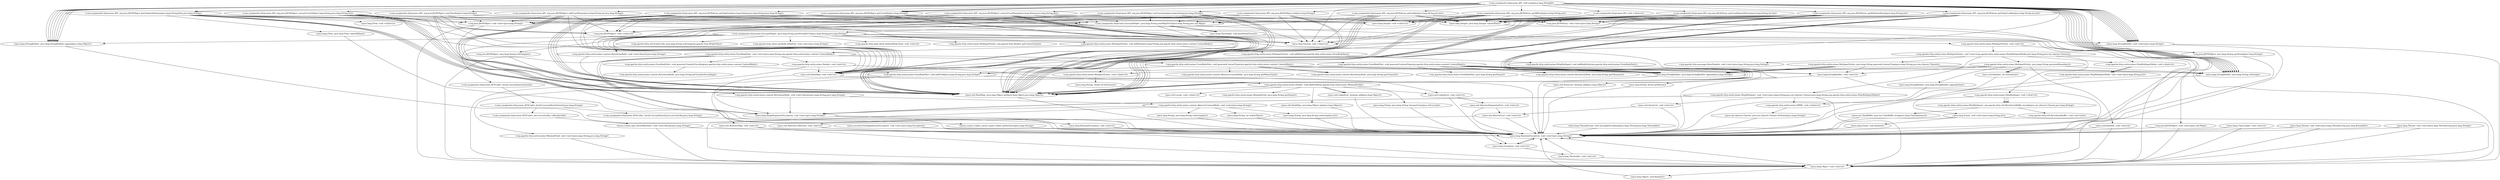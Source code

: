 digraph CallGraph {
"<com.yaoqianshu.httpcomm.API: void main(java.lang.String[])>" -> "<com.yaoqianshu.httpcomm.API: void <clinit>()>";
"<com.yaoqianshu.httpcomm.API: void main(java.lang.String[])>" -> "<com.yaoqianshu.httpcomm.API: org.json.JSONObject getUpdateSoftware(java.lang.String,float,java.lang.String)>";
"<com.yaoqianshu.httpcomm.API: void main(java.lang.String[])>" -> "<com.yaoqianshu.httpcomm.API: org.json.JSONObject getUpdateSoftware(java.lang.String,float,java.lang.String)>";
"<com.yaoqianshu.httpcomm.API: void main(java.lang.String[])>" -> "<com.yaoqianshu.httpcomm.API: org.json.JSONArray getPlatformNews(java.lang.String,int)>";
"<com.yaoqianshu.httpcomm.API: void main(java.lang.String[])>" -> "<com.yaoqianshu.httpcomm.API: org.json.JSONArray getTaskList(java.lang.String,java.lang.String,java.lang.String)>";
"<com.yaoqianshu.httpcomm.API: void main(java.lang.String[])>" -> "<com.yaoqianshu.httpcomm.API: org.json.JSONObject userCheckin(java.lang.String)>";
"<com.yaoqianshu.httpcomm.API: void main(java.lang.String[])>" -> "<java.lang.StringBuilder: void <init>(java.lang.String)>";
"<com.yaoqianshu.httpcomm.API: void main(java.lang.String[])>" -> "<com.yaoqianshu.httpcomm.API: org.json.JSONObject getUserInfo(java.lang.String)>";
"<com.yaoqianshu.httpcomm.API: void main(java.lang.String[])>" -> "<com.yaoqianshu.httpcomm.API: org.json.JSONObject setUsername(java.lang.String,java.lang.String)>";
"<com.yaoqianshu.httpcomm.API: void main(java.lang.String[])>" -> "<com.yaoqianshu.httpcomm.API: org.json.JSONArray getAllFeeds(java.lang.String,int)>";
"<com.yaoqianshu.httpcomm.API: void main(java.lang.String[])>" -> "<com.yaoqianshu.httpcomm.API: org.json.JSONArray getUserMoneyHistory(java.lang.String,int,int)>";
"<com.yaoqianshu.httpcomm.API: void main(java.lang.String[])>" -> "<com.yaoqianshu.httpcomm.API: org.json.JSONArray getTodayLadder(java.lang.String,int,int)>";
"<com.yaoqianshu.httpcomm.API: void main(java.lang.String[])>" -> "<com.yaoqianshu.httpcomm.API: org.json.JSONArray getLadder(java.lang.String,int,int)>";
"<com.yaoqianshu.httpcomm.API: void main(java.lang.String[])>" -> "<java.lang.StringBuilder: void <init>(java.lang.String)>";
"<com.yaoqianshu.httpcomm.API: void main(java.lang.String[])>" -> "<com.yaoqianshu.httpcomm.API: org.json.JSONObject getUserInfo(java.lang.String)>";
"<com.yaoqianshu.httpcomm.API: void main(java.lang.String[])>" -> "<java.lang.StringBuilder: void <init>(java.lang.String)>";
"<com.yaoqianshu.httpcomm.API: void main(java.lang.String[])>" -> "<com.yaoqianshu.httpcomm.API: org.json.JSONObject convertUserQQ(java.lang.String,java.lang.String,int)>";
"<com.yaoqianshu.httpcomm.API: void main(java.lang.String[])>" -> "<java.lang.StringBuilder: void <init>(java.lang.String)>";
"<com.yaoqianshu.httpcomm.API: void main(java.lang.String[])>" -> "<com.yaoqianshu.httpcomm.API: org.json.JSONObject getUserInfo(java.lang.String)>";
"<com.yaoqianshu.httpcomm.API: void main(java.lang.String[])>" -> "<java.lang.StringBuilder: void <init>(java.lang.String)>";
"<com.yaoqianshu.httpcomm.API: void main(java.lang.String[])>" -> "<com.yaoqianshu.httpcomm.API: org.json.JSONObject convertUserPhone(java.lang.String,java.lang.String,int)>";
"<com.yaoqianshu.httpcomm.API: void main(java.lang.String[])>" -> "<java.lang.StringBuilder: void <init>(java.lang.String)>";
"<com.yaoqianshu.httpcomm.API: void main(java.lang.String[])>" -> "<com.yaoqianshu.httpcomm.API: org.json.JSONObject getUserInfo(java.lang.String)>";
"<com.yaoqianshu.httpcomm.API: void main(java.lang.String[])>" -> "<java.lang.StringBuilder: void <init>(java.lang.String)>";
"<com.yaoqianshu.httpcomm.API: void main(java.lang.String[])>" -> "<com.yaoqianshu.httpcomm.API: org.json.JSONObject addUserMoney(java.lang.String,int,java.lang.String)>";
"<com.yaoqianshu.httpcomm.API: void main(java.lang.String[])>" -> "<java.lang.StringBuilder: void <init>(java.lang.String)>";
"<com.yaoqianshu.httpcomm.API: void main(java.lang.String[])>" -> "<com.yaoqianshu.httpcomm.API: org.json.JSONObject getUserInfo(java.lang.String)>";
"<com.yaoqianshu.httpcomm.API: void main(java.lang.String[])>" -> "<java.lang.StringBuilder: void <init>(java.lang.String)>";
"<com.yaoqianshu.httpcomm.API: void main(java.lang.String[])>" -> "<com.yaoqianshu.httpcomm.API: org.json.JSONObject init(java.lang.String)>";
"<com.yaoqianshu.httpcomm.API: void main(java.lang.String[])>" -> "<java.lang.System: void <clinit>()>";
"<com.yaoqianshu.httpcomm.API: void <clinit>()>" -> "<java.lang.Integer: void <clinit>()>";
"<com.yaoqianshu.httpcomm.API: void <clinit>()>" -> "<java.lang.Integer: java.lang.Integer valueOf(int)>";
"<java.lang.ThreadGroup: void uncaughtException(java.lang.Thread,java.lang.Throwable)>" -> "<java.lang.RuntimeException: void <init>(java.lang.String)>";
"<java.lang.ClassLoader: void <init>()>" -> "<java.lang.Object: void <init>()>";
"<java.lang.ClassLoader: void <init>()>" -> "<java.lang.RuntimeException: void <init>(java.lang.String)>";
"<java.security.PrivilegedActionException: void <init>(java.lang.Exception)>" -> "<java.lang.Exception: void <init>()>";
"<java.security.PrivilegedActionException: void <init>(java.lang.Exception)>" -> "<java.lang.RuntimeException: void <init>(java.lang.String)>";
"<java.lang.Thread: void <init>(java.lang.ThreadGroup,java.lang.Runnable)>" -> "<java.lang.Object: void <init>()>";
"<java.lang.Thread: void <init>(java.lang.ThreadGroup,java.lang.Runnable)>" -> "<java.lang.RuntimeException: void <init>(java.lang.String)>";
"<java.lang.Thread: void <init>(java.lang.ThreadGroup,java.lang.String)>" -> "<java.lang.Object: void <init>()>";
"<java.lang.Thread: void <init>(java.lang.ThreadGroup,java.lang.String)>" -> "<java.lang.RuntimeException: void <init>(java.lang.String)>";
"<com.yaoqianshu.httpcomm.API: org.json.JSONObject getUpdateSoftware(java.lang.String,float,java.lang.String)>" -> "<java.lang.Float: void <clinit>()>";
"<com.yaoqianshu.httpcomm.API: org.json.JSONObject getUpdateSoftware(java.lang.String,float,java.lang.String)>" -> "<org.json.JSONObject: void <init>(java.lang.String)>";
"<com.yaoqianshu.httpcomm.API: org.json.JSONObject getUpdateSoftware(java.lang.String,float,java.lang.String)>" -> "<com.yaoqianshu.httpcomm.EncryptHelper: java.lang.String postMapToUrl(java.lang.String,java.util.Map)>";
"<com.yaoqianshu.httpcomm.API: org.json.JSONObject getUpdateSoftware(java.lang.String,float,java.lang.String)>" -> "<java.lang.Float: java.lang.Float valueOf(float)>";
"<com.yaoqianshu.httpcomm.API: org.json.JSONObject getUpdateSoftware(java.lang.String,float,java.lang.String)>" -> "<java.util.HashMap: void <init>()>";
"<com.yaoqianshu.httpcomm.API: org.json.JSONObject getUpdateSoftware(java.lang.String,float,java.lang.String)>" -> "<org.json.JSONObject: void <clinit>()>";
"<com.yaoqianshu.httpcomm.API: org.json.JSONObject getUpdateSoftware(java.lang.String,float,java.lang.String)>" -> "<java.lang.System: void <clinit>()>";
"<com.yaoqianshu.httpcomm.API: org.json.JSONArray getPlatformNews(java.lang.String,int)>" -> "<java.lang.Integer: void <clinit>()>";
"<com.yaoqianshu.httpcomm.API: org.json.JSONArray getPlatformNews(java.lang.String,int)>" -> "<org.json.JSONArray: void <init>(java.lang.String)>";
"<com.yaoqianshu.httpcomm.API: org.json.JSONArray getPlatformNews(java.lang.String,int)>" -> "<com.yaoqianshu.httpcomm.EncryptHelper: java.lang.String postMapToUrl(java.lang.String,java.util.Map)>";
"<com.yaoqianshu.httpcomm.API: org.json.JSONArray getPlatformNews(java.lang.String,int)>" -> "<java.lang.Integer: java.lang.Integer valueOf(int)>";
"<com.yaoqianshu.httpcomm.API: org.json.JSONArray getPlatformNews(java.lang.String,int)>" -> "<java.util.HashMap: void <init>()>";
"<com.yaoqianshu.httpcomm.API: org.json.JSONArray getTaskList(java.lang.String,java.lang.String,java.lang.String)>" -> "<java.lang.System: void <clinit>()>";
"<com.yaoqianshu.httpcomm.API: org.json.JSONArray getTaskList(java.lang.String,java.lang.String,java.lang.String)>" -> "<org.json.JSONArray: void <init>(java.lang.String)>";
"<com.yaoqianshu.httpcomm.API: org.json.JSONArray getTaskList(java.lang.String,java.lang.String,java.lang.String)>" -> "<com.yaoqianshu.httpcomm.EncryptHelper: java.lang.String postMapToUrl(java.lang.String,java.util.Map)>";
"<com.yaoqianshu.httpcomm.API: org.json.JSONArray getTaskList(java.lang.String,java.lang.String,java.lang.String)>" -> "<java.util.HashMap: void <init>()>";
"<com.yaoqianshu.httpcomm.API: org.json.JSONObject userCheckin(java.lang.String)>" -> "<java.lang.System: void <clinit>()>";
"<com.yaoqianshu.httpcomm.API: org.json.JSONObject userCheckin(java.lang.String)>" -> "<org.json.JSONObject: void <init>(java.lang.String)>";
"<com.yaoqianshu.httpcomm.API: org.json.JSONObject userCheckin(java.lang.String)>" -> "<com.yaoqianshu.httpcomm.EncryptHelper: java.lang.String postMapToUrl(java.lang.String,java.util.Map)>";
"<com.yaoqianshu.httpcomm.API: org.json.JSONObject userCheckin(java.lang.String)>" -> "<java.util.HashMap: void <init>()>";
"<com.yaoqianshu.httpcomm.API: org.json.JSONObject userCheckin(java.lang.String)>" -> "<org.json.JSONObject: void <clinit>()>";
"<java.lang.StringBuilder: void <init>(java.lang.String)>" -> "<java.lang.Object: void <init>()>";
"<java.lang.StringBuilder: void <init>(java.lang.String)>" -> "<java.lang.RuntimeException: void <init>(java.lang.String)>";
"<com.yaoqianshu.httpcomm.API: org.json.JSONObject getUserInfo(java.lang.String)>" -> "<java.lang.System: void <clinit>()>";
"<com.yaoqianshu.httpcomm.API: org.json.JSONObject getUserInfo(java.lang.String)>" -> "<org.json.JSONObject: void <init>(java.lang.String)>";
"<com.yaoqianshu.httpcomm.API: org.json.JSONObject getUserInfo(java.lang.String)>" -> "<com.yaoqianshu.httpcomm.EncryptHelper: java.lang.String postMapToUrl(java.lang.String,java.util.Map)>";
"<com.yaoqianshu.httpcomm.API: org.json.JSONObject getUserInfo(java.lang.String)>" -> "<java.util.HashMap: void <init>()>";
"<com.yaoqianshu.httpcomm.API: org.json.JSONObject getUserInfo(java.lang.String)>" -> "<org.json.JSONObject: void <clinit>()>";
"<com.yaoqianshu.httpcomm.API: org.json.JSONObject setUsername(java.lang.String,java.lang.String)>" -> "<java.lang.System: void <clinit>()>";
"<com.yaoqianshu.httpcomm.API: org.json.JSONObject setUsername(java.lang.String,java.lang.String)>" -> "<org.json.JSONObject: void <init>(java.lang.String)>";
"<com.yaoqianshu.httpcomm.API: org.json.JSONObject setUsername(java.lang.String,java.lang.String)>" -> "<com.yaoqianshu.httpcomm.EncryptHelper: java.lang.String postMapToUrl(java.lang.String,java.util.Map)>";
"<com.yaoqianshu.httpcomm.API: org.json.JSONObject setUsername(java.lang.String,java.lang.String)>" -> "<java.util.HashMap: void <init>()>";
"<com.yaoqianshu.httpcomm.API: org.json.JSONObject setUsername(java.lang.String,java.lang.String)>" -> "<org.json.JSONObject: void <clinit>()>";
"<com.yaoqianshu.httpcomm.API: org.json.JSONArray getAllFeeds(java.lang.String,int)>" -> "<java.lang.Integer: void <clinit>()>";
"<com.yaoqianshu.httpcomm.API: org.json.JSONArray getAllFeeds(java.lang.String,int)>" -> "<org.json.JSONArray: void <init>(java.lang.String)>";
"<com.yaoqianshu.httpcomm.API: org.json.JSONArray getAllFeeds(java.lang.String,int)>" -> "<com.yaoqianshu.httpcomm.EncryptHelper: java.lang.String postMapToUrl(java.lang.String,java.util.Map)>";
"<com.yaoqianshu.httpcomm.API: org.json.JSONArray getAllFeeds(java.lang.String,int)>" -> "<java.lang.Integer: java.lang.Integer valueOf(int)>";
"<com.yaoqianshu.httpcomm.API: org.json.JSONArray getAllFeeds(java.lang.String,int)>" -> "<java.util.HashMap: void <init>()>";
"<com.yaoqianshu.httpcomm.API: org.json.JSONArray getAllFeeds(java.lang.String,int)>" -> "<java.lang.System: void <clinit>()>";
"<com.yaoqianshu.httpcomm.API: org.json.JSONArray getUserMoneyHistory(java.lang.String,int,int)>" -> "<java.lang.Integer: void <clinit>()>";
"<com.yaoqianshu.httpcomm.API: org.json.JSONArray getUserMoneyHistory(java.lang.String,int,int)>" -> "<org.json.JSONArray: void <init>(java.lang.String)>";
"<com.yaoqianshu.httpcomm.API: org.json.JSONArray getUserMoneyHistory(java.lang.String,int,int)>" -> "<com.yaoqianshu.httpcomm.EncryptHelper: java.lang.String postMapToUrl(java.lang.String,java.util.Map)>";
"<com.yaoqianshu.httpcomm.API: org.json.JSONArray getUserMoneyHistory(java.lang.String,int,int)>" -> "<java.lang.Integer: java.lang.Integer valueOf(int)>";
"<com.yaoqianshu.httpcomm.API: org.json.JSONArray getUserMoneyHistory(java.lang.String,int,int)>" -> "<java.lang.Integer: java.lang.Integer valueOf(int)>";
"<com.yaoqianshu.httpcomm.API: org.json.JSONArray getUserMoneyHistory(java.lang.String,int,int)>" -> "<java.util.HashMap: void <init>()>";
"<com.yaoqianshu.httpcomm.API: org.json.JSONArray getUserMoneyHistory(java.lang.String,int,int)>" -> "<java.lang.System: void <clinit>()>";
"<com.yaoqianshu.httpcomm.API: org.json.JSONArray getTodayLadder(java.lang.String,int,int)>" -> "<java.lang.Integer: void <clinit>()>";
"<com.yaoqianshu.httpcomm.API: org.json.JSONArray getTodayLadder(java.lang.String,int,int)>" -> "<org.json.JSONArray: void <init>(java.lang.String)>";
"<com.yaoqianshu.httpcomm.API: org.json.JSONArray getTodayLadder(java.lang.String,int,int)>" -> "<com.yaoqianshu.httpcomm.EncryptHelper: java.lang.String postMapToUrl(java.lang.String,java.util.Map)>";
"<com.yaoqianshu.httpcomm.API: org.json.JSONArray getTodayLadder(java.lang.String,int,int)>" -> "<java.lang.Integer: java.lang.Integer valueOf(int)>";
"<com.yaoqianshu.httpcomm.API: org.json.JSONArray getTodayLadder(java.lang.String,int,int)>" -> "<java.lang.Integer: java.lang.Integer valueOf(int)>";
"<com.yaoqianshu.httpcomm.API: org.json.JSONArray getTodayLadder(java.lang.String,int,int)>" -> "<java.util.HashMap: void <init>()>";
"<com.yaoqianshu.httpcomm.API: org.json.JSONArray getTodayLadder(java.lang.String,int,int)>" -> "<java.lang.System: void <clinit>()>";
"<com.yaoqianshu.httpcomm.API: org.json.JSONArray getLadder(java.lang.String,int,int)>" -> "<java.lang.Integer: void <clinit>()>";
"<com.yaoqianshu.httpcomm.API: org.json.JSONArray getLadder(java.lang.String,int,int)>" -> "<org.json.JSONArray: void <init>(java.lang.String)>";
"<com.yaoqianshu.httpcomm.API: org.json.JSONArray getLadder(java.lang.String,int,int)>" -> "<com.yaoqianshu.httpcomm.EncryptHelper: java.lang.String postMapToUrl(java.lang.String,java.util.Map)>";
"<com.yaoqianshu.httpcomm.API: org.json.JSONArray getLadder(java.lang.String,int,int)>" -> "<java.lang.Integer: java.lang.Integer valueOf(int)>";
"<com.yaoqianshu.httpcomm.API: org.json.JSONArray getLadder(java.lang.String,int,int)>" -> "<java.lang.Integer: java.lang.Integer valueOf(int)>";
"<com.yaoqianshu.httpcomm.API: org.json.JSONArray getLadder(java.lang.String,int,int)>" -> "<java.util.HashMap: void <init>()>";
"<com.yaoqianshu.httpcomm.API: org.json.JSONArray getLadder(java.lang.String,int,int)>" -> "<java.lang.System: void <clinit>()>";
"<com.yaoqianshu.httpcomm.API: org.json.JSONObject convertUserQQ(java.lang.String,java.lang.String,int)>" -> "<java.lang.Integer: void <clinit>()>";
"<com.yaoqianshu.httpcomm.API: org.json.JSONObject convertUserQQ(java.lang.String,java.lang.String,int)>" -> "<org.json.JSONObject: void <init>(java.lang.String)>";
"<com.yaoqianshu.httpcomm.API: org.json.JSONObject convertUserQQ(java.lang.String,java.lang.String,int)>" -> "<com.yaoqianshu.httpcomm.EncryptHelper: java.lang.String postMapToUrl(java.lang.String,java.util.Map)>";
"<com.yaoqianshu.httpcomm.API: org.json.JSONObject convertUserQQ(java.lang.String,java.lang.String,int)>" -> "<java.lang.Integer: java.lang.Integer valueOf(int)>";
"<com.yaoqianshu.httpcomm.API: org.json.JSONObject convertUserQQ(java.lang.String,java.lang.String,int)>" -> "<java.util.HashMap: void <init>()>";
"<com.yaoqianshu.httpcomm.API: org.json.JSONObject convertUserQQ(java.lang.String,java.lang.String,int)>" -> "<org.json.JSONObject: void <clinit>()>";
"<com.yaoqianshu.httpcomm.API: org.json.JSONObject convertUserPhone(java.lang.String,java.lang.String,int)>" -> "<java.lang.Integer: void <clinit>()>";
"<com.yaoqianshu.httpcomm.API: org.json.JSONObject convertUserPhone(java.lang.String,java.lang.String,int)>" -> "<org.json.JSONObject: void <init>(java.lang.String)>";
"<com.yaoqianshu.httpcomm.API: org.json.JSONObject convertUserPhone(java.lang.String,java.lang.String,int)>" -> "<com.yaoqianshu.httpcomm.EncryptHelper: java.lang.String postMapToUrl(java.lang.String,java.util.Map)>";
"<com.yaoqianshu.httpcomm.API: org.json.JSONObject convertUserPhone(java.lang.String,java.lang.String,int)>" -> "<java.lang.Integer: java.lang.Integer valueOf(int)>";
"<com.yaoqianshu.httpcomm.API: org.json.JSONObject convertUserPhone(java.lang.String,java.lang.String,int)>" -> "<java.util.HashMap: void <init>()>";
"<com.yaoqianshu.httpcomm.API: org.json.JSONObject convertUserPhone(java.lang.String,java.lang.String,int)>" -> "<org.json.JSONObject: void <clinit>()>";
"<com.yaoqianshu.httpcomm.API: org.json.JSONObject addUserMoney(java.lang.String,int,java.lang.String)>" -> "<java.lang.Integer: void <clinit>()>";
"<com.yaoqianshu.httpcomm.API: org.json.JSONObject addUserMoney(java.lang.String,int,java.lang.String)>" -> "<org.json.JSONObject: void <init>(java.lang.String)>";
"<com.yaoqianshu.httpcomm.API: org.json.JSONObject addUserMoney(java.lang.String,int,java.lang.String)>" -> "<com.yaoqianshu.httpcomm.EncryptHelper: java.lang.String postMapToUrl(java.lang.String,java.util.Map)>";
"<com.yaoqianshu.httpcomm.API: org.json.JSONObject addUserMoney(java.lang.String,int,java.lang.String)>" -> "<java.lang.Integer: java.lang.Integer valueOf(int)>";
"<com.yaoqianshu.httpcomm.API: org.json.JSONObject addUserMoney(java.lang.String,int,java.lang.String)>" -> "<java.util.HashMap: void <init>()>";
"<com.yaoqianshu.httpcomm.API: org.json.JSONObject addUserMoney(java.lang.String,int,java.lang.String)>" -> "<org.json.JSONObject: void <clinit>()>";
"<com.yaoqianshu.httpcomm.API: org.json.JSONObject init(java.lang.String)>" -> "<java.lang.System: void <clinit>()>";
"<com.yaoqianshu.httpcomm.API: org.json.JSONObject init(java.lang.String)>" -> "<org.json.JSONObject: void <init>(java.lang.String)>";
"<com.yaoqianshu.httpcomm.API: org.json.JSONObject init(java.lang.String)>" -> "<com.yaoqianshu.httpcomm.EncryptHelper: java.lang.String postMapToUrl(java.lang.String,java.util.Map)>";
"<com.yaoqianshu.httpcomm.API: org.json.JSONObject init(java.lang.String)>" -> "<java.util.HashMap: void <init>()>";
"<com.yaoqianshu.httpcomm.API: org.json.JSONObject init(java.lang.String)>" -> "<org.json.JSONObject: void <clinit>()>";
"<java.lang.Integer: java.lang.Integer valueOf(int)>" -> "<java.lang.RuntimeException: void <init>(java.lang.String)>";
"<java.lang.RuntimeException: void <init>(java.lang.String)>" -> "<java.lang.Exception: void <init>()>";
"<java.lang.RuntimeException: void <init>(java.lang.String)>" -> "<java.lang.RuntimeException: void <init>(java.lang.String)>";
"<java.lang.Object: void <init>()>" -> "<java.lang.Object: void finalize()>";
"<java.lang.Object: void <init>()>" -> "<java.lang.RuntimeException: void <init>(java.lang.String)>";
"<java.lang.Exception: void <init>()>" -> "<java.lang.Throwable: void <init>()>";
"<java.lang.Exception: void <init>()>" -> "<java.lang.RuntimeException: void <init>(java.lang.String)>";
"<org.json.JSONObject: void <init>(java.lang.String)>" -> "<java.lang.Object: void <init>()>";
"<org.json.JSONObject: void <init>(java.lang.String)>" -> "<java.lang.RuntimeException: void <init>(java.lang.String)>";
"<com.yaoqianshu.httpcomm.EncryptHelper: java.lang.String postMapToUrl(java.lang.String,java.util.Map)>" -> "<org.json.JSONObject: void <clinit>()>";
"<com.yaoqianshu.httpcomm.EncryptHelper: java.lang.String postMapToUrl(java.lang.String,java.util.Map)>" -> "<com.yaoqianshu.httpcomm.EncryptHelper: java.lang.String postStringToUrl(java.lang.String,java.lang.String)>";
"<com.yaoqianshu.httpcomm.EncryptHelper: java.lang.String postMapToUrl(java.lang.String,java.util.Map)>" -> "<org.json.JSONObject: void <init>(java.util.Map)>";
"<java.lang.Float: java.lang.Float valueOf(float)>" -> "<java.lang.RuntimeException: void <init>(java.lang.String)>";
"<java.util.HashMap: void <init>()>" -> "<java.util.AbstractMap: void <init>()>";
"<java.util.HashMap: void <init>()>" -> "<java.lang.RuntimeException: void <init>(java.lang.String)>";
"<org.json.JSONArray: void <init>(java.lang.String)>" -> "<java.lang.Object: void <init>()>";
"<org.json.JSONArray: void <init>(java.lang.String)>" -> "<java.lang.RuntimeException: void <init>(java.lang.String)>";
"<java.lang.Object: void finalize()>" -> "<java.lang.RuntimeException: void <init>(java.lang.String)>";
"<java.lang.Throwable: void <init>()>" -> "<java.lang.Object: void <init>()>";
"<java.lang.Throwable: void <init>()>" -> "<java.lang.RuntimeException: void <init>(java.lang.String)>";
"<com.yaoqianshu.httpcomm.EncryptHelper: java.lang.String postStringToUrl(java.lang.String,java.lang.String)>" -> "<org.apache.http.entity.mime.MultipartEntity: void <clinit>()>";
"<com.yaoqianshu.httpcomm.EncryptHelper: java.lang.String postStringToUrl(java.lang.String,java.lang.String)>" -> "<org.apache.http.util.EntityUtils: java.lang.String toString(org.apache.http.HttpEntity)>";
"<com.yaoqianshu.httpcomm.EncryptHelper: java.lang.String postStringToUrl(java.lang.String,java.lang.String)>" -> "<java.lang.StringBuilder: void <init>(java.lang.String)>";
"<com.yaoqianshu.httpcomm.EncryptHelper: java.lang.String postStringToUrl(java.lang.String,java.lang.String)>" -> "<org.apache.http.entity.mime.content.ByteArrayBody: void <init>(byte[],java.lang.String)>";
"<com.yaoqianshu.httpcomm.EncryptHelper: java.lang.String postStringToUrl(java.lang.String,java.lang.String)>" -> "<com.yaoqianshu.httpcomm.AESCoder: byte[] encrypt(byte[],byte[])>";
"<com.yaoqianshu.httpcomm.EncryptHelper: java.lang.String postStringToUrl(java.lang.String,java.lang.String)>" -> "<org.apache.http.entity.mime.MultipartEntity: void <init>()>";
"<com.yaoqianshu.httpcomm.EncryptHelper: java.lang.String postStringToUrl(java.lang.String,java.lang.String)>" -> "<org.apache.http.client.methods.HttpPost: void <init>(java.lang.String)>";
"<com.yaoqianshu.httpcomm.EncryptHelper: java.lang.String postStringToUrl(java.lang.String,java.lang.String)>" -> "<org.apache.http.impl.client.DefaultHttpClient: void <init>()>";
"<com.yaoqianshu.httpcomm.EncryptHelper: java.lang.String postStringToUrl(java.lang.String,java.lang.String)>" -> "<java.lang.System: void <clinit>()>";
"<org.json.JSONObject: void <init>(java.util.Map)>" -> "<java.lang.Object: void <init>()>";
"<org.json.JSONObject: void <init>(java.util.Map)>" -> "<java.lang.RuntimeException: void <init>(java.lang.String)>";
"<java.util.AbstractMap: void <init>()>" -> "<java.lang.Object: void <init>()>";
"<java.util.AbstractMap: void <init>()>" -> "<java.lang.RuntimeException: void <init>(java.lang.String)>";
"<org.apache.http.entity.mime.content.ByteArrayBody: void <init>(byte[],java.lang.String)>" -> "<org.apache.http.entity.mime.content.ByteArrayBody: void <init>(byte[],java.lang.String,java.lang.String)>";
"<com.yaoqianshu.httpcomm.AESCoder: byte[] encrypt(byte[],byte[])>" -> "<com.yaoqianshu.httpcomm.AESCoder: byte[] encrypt(byte[],byte[],java.lang.String)>";
"<org.apache.http.entity.mime.MultipartEntity: void <init>()>" -> "<org.apache.http.entity.mime.HttpMultipartMode: void <clinit>()>";
"<org.apache.http.entity.mime.MultipartEntity: void <init>()>" -> "<org.apache.http.entity.mime.MultipartEntity: void <init>(org.apache.http.entity.mime.HttpMultipartMode,java.lang.String,java.nio.charset.Charset)>";
"<org.apache.http.entity.mime.content.ByteArrayBody: void <init>(byte[],java.lang.String,java.lang.String)>" -> "<org.apache.http.entity.mime.content.AbstractContentBody: void <init>(java.lang.String)>";
"<org.apache.http.entity.mime.content.ByteArrayBody: void <init>(byte[],java.lang.String,java.lang.String)>" -> "<java.lang.IllegalArgumentException: void <init>(java.lang.String)>";
"<com.yaoqianshu.httpcomm.AESCoder: byte[] encrypt(byte[],byte[],java.lang.String)>" -> "<com.yaoqianshu.httpcomm.AESCoder: java.security.Key toKey(byte[])>";
"<com.yaoqianshu.httpcomm.AESCoder: byte[] encrypt(byte[],byte[],java.lang.String)>" -> "<com.yaoqianshu.httpcomm.AESCoder: byte[] encrypt(byte[],java.security.Key,java.lang.String)>";
"<org.apache.http.entity.mime.HttpMultipartMode: void <clinit>()>" -> "<org.apache.http.entity.mime.HttpMultipartMode: void <init>(java.lang.String,int)>";
"<org.apache.http.entity.mime.HttpMultipartMode: void <clinit>()>" -> "<org.apache.http.entity.mime.HttpMultipartMode: void <init>(java.lang.String,int)>";
"<org.apache.http.entity.mime.MultipartEntity: void <init>(org.apache.http.entity.mime.HttpMultipartMode,java.lang.String,java.nio.charset.Charset)>" -> "<org.apache.http.entity.mime.HttpMultipartMode: void <clinit>()>";
"<org.apache.http.entity.mime.MultipartEntity: void <init>(org.apache.http.entity.mime.HttpMultipartMode,java.lang.String,java.nio.charset.Charset)>" -> "<org.apache.http.message.BasicHeader: void <init>(java.lang.String,java.lang.String)>";
"<org.apache.http.entity.mime.MultipartEntity: void <init>(org.apache.http.entity.mime.HttpMultipartMode,java.lang.String,java.nio.charset.Charset)>" -> "<org.apache.http.entity.mime.HttpMultipart: void <init>(java.lang.String,java.nio.charset.Charset,java.lang.String,org.apache.http.entity.mime.HttpMultipartMode)>";
"<org.apache.http.entity.mime.MultipartEntity: void <init>(org.apache.http.entity.mime.HttpMultipartMode,java.lang.String,java.nio.charset.Charset)>" -> "<java.lang.Object: void <init>()>";
"<org.apache.http.entity.mime.MultipartEntity: void <init>(org.apache.http.entity.mime.HttpMultipartMode,java.lang.String,java.nio.charset.Charset)>" -> "<org.apache.http.entity.mime.HttpMultipart: void <clinit>()>";
"<org.apache.http.entity.mime.content.AbstractContentBody: void <init>(java.lang.String)>" -> "<java.lang.Object: void <init>()>";
"<org.apache.http.entity.mime.content.AbstractContentBody: void <init>(java.lang.String)>" -> "<java.lang.IllegalArgumentException: void <init>(java.lang.String)>";
"<java.lang.IllegalArgumentException: void <init>(java.lang.String)>" -> "<java.lang.RuntimeException: void <init>()>";
"<java.lang.IllegalArgumentException: void <init>(java.lang.String)>" -> "<java.lang.RuntimeException: void <init>(java.lang.String)>";
"<com.yaoqianshu.httpcomm.AESCoder: java.security.Key toKey(byte[])>" -> "<javax.crypto.spec.SecretKeySpec: void <init>(byte[],java.lang.String)>";
"<com.yaoqianshu.httpcomm.AESCoder: byte[] encrypt(byte[],java.security.Key,java.lang.String)>" -> "<javax.crypto.Cipher: javax.crypto.Cipher getInstance(java.lang.String)>";
"<org.apache.http.entity.mime.HttpMultipartMode: void <init>(java.lang.String,int)>" -> "<java.lang.Enum: void <init>(java.lang.String,int)>";
"<org.apache.http.entity.mime.HttpMultipart: void <init>(java.lang.String,java.nio.charset.Charset,java.lang.String,org.apache.http.entity.mime.HttpMultipartMode)>" -> "<org.apache.http.entity.mime.MIME: void <clinit>()>";
"<org.apache.http.entity.mime.HttpMultipart: void <init>(java.lang.String,java.nio.charset.Charset,java.lang.String,org.apache.http.entity.mime.HttpMultipartMode)>" -> "<java.util.ArrayList: void <init>()>";
"<org.apache.http.entity.mime.HttpMultipart: void <init>(java.lang.String,java.nio.charset.Charset,java.lang.String,org.apache.http.entity.mime.HttpMultipartMode)>" -> "<java.lang.IllegalArgumentException: void <init>(java.lang.String)>";
"<org.apache.http.entity.mime.HttpMultipart: void <init>(java.lang.String,java.nio.charset.Charset,java.lang.String,org.apache.http.entity.mime.HttpMultipartMode)>" -> "<java.lang.IllegalArgumentException: void <init>(java.lang.String)>";
"<org.apache.http.entity.mime.HttpMultipart: void <init>(java.lang.String,java.nio.charset.Charset,java.lang.String,org.apache.http.entity.mime.HttpMultipartMode)>" -> "<java.lang.Object: void <init>()>";
"<org.apache.http.entity.mime.HttpMultipart: void <clinit>()>" -> "<org.apache.http.entity.mime.MIME: void <clinit>()>";
"<org.apache.http.entity.mime.HttpMultipart: void <clinit>()>" -> "<org.apache.http.entity.mime.HttpMultipart: org.apache.http.util.ByteArrayBuffer encode(java.nio.charset.Charset,java.lang.String)>";
"<org.apache.http.entity.mime.HttpMultipart: void <clinit>()>" -> "<org.apache.http.entity.mime.HttpMultipart: org.apache.http.util.ByteArrayBuffer encode(java.nio.charset.Charset,java.lang.String)>";
"<org.apache.http.entity.mime.HttpMultipart: void <clinit>()>" -> "<org.apache.http.entity.mime.HttpMultipart: org.apache.http.util.ByteArrayBuffer encode(java.nio.charset.Charset,java.lang.String)>";
"<java.lang.RuntimeException: void <init>()>" -> "<java.lang.Exception: void <init>()>";
"<java.lang.RuntimeException: void <init>()>" -> "<java.lang.RuntimeException: void <init>(java.lang.String)>";
"<javax.crypto.spec.SecretKeySpec: void <init>(byte[],java.lang.String)>" -> "<java.lang.Object: void <init>()>";
"<javax.crypto.spec.SecretKeySpec: void <init>(byte[],java.lang.String)>" -> "<java.lang.RuntimeException: void <init>(java.lang.String)>";
"<javax.crypto.Cipher: javax.crypto.Cipher getInstance(java.lang.String)>" -> "<java.lang.RuntimeException: void <init>(java.lang.String)>";
"<java.lang.Enum: void <init>(java.lang.String,int)>" -> "<java.lang.Enum: void finalize()>";
"<java.lang.Enum: void <init>(java.lang.String,int)>" -> "<java.lang.RuntimeException: void <init>(java.lang.String)>";
"<java.lang.Enum: void <init>(java.lang.String,int)>" -> "<java.lang.Object: void <init>()>";
"<org.apache.http.entity.mime.MIME: void <clinit>()>" -> "<java.nio.charset.Charset: java.nio.charset.Charset forName(java.lang.String)>";
"<java.util.ArrayList: void <init>()>" -> "<java.util.AbstractList: void <init>()>";
"<java.util.ArrayList: void <init>()>" -> "<java.lang.RuntimeException: void <init>(java.lang.String)>";
"<org.apache.http.entity.mime.HttpMultipart: org.apache.http.util.ByteArrayBuffer encode(java.nio.charset.Charset,java.lang.String)>" -> "<java.nio.CharBuffer: java.nio.CharBuffer wrap(java.lang.CharSequence)>";
"<org.apache.http.entity.mime.HttpMultipart: org.apache.http.util.ByteArrayBuffer encode(java.nio.charset.Charset,java.lang.String)>" -> "<org.apache.http.util.ByteArrayBuffer: void <init>(int)>";
"<java.lang.Enum: void finalize()>" -> "<java.lang.RuntimeException: void <init>(java.lang.String)>";
"<java.nio.charset.Charset: java.nio.charset.Charset forName(java.lang.String)>" -> "<java.lang.RuntimeException: void <init>(java.lang.String)>";
"<java.util.AbstractList: void <init>()>" -> "<java.util.AbstractCollection: void <init>()>";
"<java.util.AbstractList: void <init>()>" -> "<java.lang.RuntimeException: void <init>(java.lang.String)>";
"<java.nio.CharBuffer: java.nio.CharBuffer wrap(java.lang.CharSequence)>" -> "<java.lang.RuntimeException: void <init>(java.lang.String)>";
"<java.util.AbstractCollection: void <init>()>" -> "<java.lang.Object: void <init>()>";
"<java.util.AbstractCollection: void <init>()>" -> "<java.lang.RuntimeException: void <init>(java.lang.String)>";
"<com.yaoqianshu.httpcomm.EncryptHelper: java.lang.String postStringToUrl(java.lang.String,java.lang.String)>" -> "<java.lang.StringBuilder: java.lang.StringBuilder append(java.lang.Object)>";
"<java.lang.StringBuilder: java.lang.StringBuilder append(java.lang.Object)>" -> "<java.lang.RuntimeException: void <init>(java.lang.String)>";
"<org.apache.http.entity.mime.content.AbstractContentBody: void <init>(java.lang.String)>" -> "<java.lang.String: int indexOf(int)>";
"<org.apache.http.entity.mime.content.AbstractContentBody: void <init>(java.lang.String)>" -> "<java.lang.String: java.lang.String substring(int,int)>";
"<org.apache.http.entity.mime.content.AbstractContentBody: void <init>(java.lang.String)>" -> "<java.lang.String: java.lang.String substring(int)>";
"<java.lang.String: int indexOf(int)>" -> "<java.lang.RuntimeException: void <init>(java.lang.String)>";
"<java.lang.String: java.lang.String substring(int,int)>" -> "<java.lang.RuntimeException: void <init>(java.lang.String)>";
"<java.lang.String: java.lang.String substring(int)>" -> "<java.lang.RuntimeException: void <init>(java.lang.String)>";
"<org.apache.http.entity.mime.MultipartEntity: void <clinit>()>" -> "<java.lang.String: char[] toCharArray()>";
"<com.yaoqianshu.httpcomm.EncryptHelper: java.lang.String postStringToUrl(java.lang.String,java.lang.String)>" -> "<org.apache.http.entity.mime.MultipartEntity: void addPart(java.lang.String,org.apache.http.entity.mime.content.ContentBody)>";
"<com.yaoqianshu.httpcomm.EncryptHelper: java.lang.String postStringToUrl(java.lang.String,java.lang.String)>" -> "<org.apache.http.entity.mime.MultipartEntity: org.apache.http.Header getContentType()>";
"<org.apache.http.entity.mime.MultipartEntity: void addPart(java.lang.String,org.apache.http.entity.mime.content.ContentBody)>" -> "<org.apache.http.entity.mime.FormBodyPart: void <init>(java.lang.String,org.apache.http.entity.mime.content.ContentBody)>";
"<org.apache.http.entity.mime.FormBodyPart: void <init>(java.lang.String,org.apache.http.entity.mime.content.ContentBody)>" -> "<java.lang.Object: void <init>()>";
"<org.apache.http.entity.mime.FormBodyPart: void <init>(java.lang.String,org.apache.http.entity.mime.content.ContentBody)>" -> "<org.apache.http.entity.mime.Header: void <init>()>";
"<org.apache.http.entity.mime.FormBodyPart: void <init>(java.lang.String,org.apache.http.entity.mime.content.ContentBody)>" -> "<java.lang.IllegalArgumentException: void <init>(java.lang.String)>";
"<org.apache.http.entity.mime.FormBodyPart: void <init>(java.lang.String,org.apache.http.entity.mime.content.ContentBody)>" -> "<java.lang.IllegalArgumentException: void <init>(java.lang.String)>";
"<org.apache.http.entity.mime.Header: void <init>()>" -> "<java.lang.Object: void <init>()>";
"<org.apache.http.entity.mime.Header: void <init>()>" -> "<java.util.HashMap: void <init>()>";
"<org.apache.http.entity.mime.Header: void <init>()>" -> "<java.util.LinkedList: void <init>()>";
"<java.util.LinkedList: void <init>()>" -> "<java.util.AbstractSequentialList: void <init>()>";
"<java.util.LinkedList: void <init>()>" -> "<java.lang.RuntimeException: void <init>(java.lang.String)>";
"<java.util.AbstractSequentialList: void <init>()>" -> "<java.util.AbstractList: void <init>()>";
"<java.util.AbstractSequentialList: void <init>()>" -> "<java.lang.RuntimeException: void <init>(java.lang.String)>";
"<org.apache.http.entity.mime.FormBodyPart: void <init>(java.lang.String,org.apache.http.entity.mime.content.ContentBody)>" -> "<org.apache.http.entity.mime.FormBodyPart: void generateContentDisp(org.apache.http.entity.mime.content.ContentBody)>";
"<org.apache.http.entity.mime.FormBodyPart: void <init>(java.lang.String,org.apache.http.entity.mime.content.ContentBody)>" -> "<org.apache.http.entity.mime.FormBodyPart: void generateContentType(org.apache.http.entity.mime.content.ContentBody)>";
"<org.apache.http.entity.mime.FormBodyPart: void <init>(java.lang.String,org.apache.http.entity.mime.content.ContentBody)>" -> "<org.apache.http.entity.mime.FormBodyPart: void generateTransferEncoding(org.apache.http.entity.mime.content.ContentBody)>";
"<org.apache.http.entity.mime.FormBodyPart: void generateContentDisp(org.apache.http.entity.mime.content.ContentBody)>" -> "<java.lang.StringBuilder: void <init>()>";
"<org.apache.http.entity.mime.FormBodyPart: void generateContentType(org.apache.http.entity.mime.content.ContentBody)>" -> "<java.lang.StringBuilder: void <init>()>";
"<java.lang.StringBuilder: void <init>()>" -> "<java.lang.Object: void <init>()>";
"<java.lang.StringBuilder: void <init>()>" -> "<java.lang.RuntimeException: void <init>(java.lang.String)>";
"<org.apache.http.entity.mime.FormBodyPart: void generateTransferEncoding(org.apache.http.entity.mime.content.ContentBody)>" -> "<org.apache.http.entity.mime.FormBodyPart: void addField(java.lang.String,java.lang.String)>";
"<org.apache.http.entity.mime.FormBodyPart: void addField(java.lang.String,java.lang.String)>" -> "<java.lang.IllegalArgumentException: void <init>(java.lang.String)>";
"<org.apache.http.entity.mime.FormBodyPart: void addField(java.lang.String,java.lang.String)>" -> "<org.apache.http.entity.mime.MinimalField: void <init>(java.lang.String,java.lang.String)>";
"<org.apache.http.entity.mime.MinimalField: void <init>(java.lang.String,java.lang.String)>" -> "<java.lang.Object: void <init>()>";
"<org.apache.http.entity.mime.FormBodyPart: void addField(java.lang.String,java.lang.String)>" -> "<org.apache.http.entity.mime.Header: void addField(org.apache.http.entity.mime.MinimalField)>";
"<org.apache.http.entity.mime.Header: void addField(org.apache.http.entity.mime.MinimalField)>" -> "<java.util.Locale: void <clinit>()>";
"<org.apache.http.entity.mime.Header: void addField(org.apache.http.entity.mime.MinimalField)>" -> "<java.util.LinkedList: void <init>()>";
"<org.apache.http.entity.mime.Header: void addField(org.apache.http.entity.mime.MinimalField)>" -> "<java.util.LinkedList: boolean add(java.lang.Object)>";
"<org.apache.http.entity.mime.Header: void addField(org.apache.http.entity.mime.MinimalField)>" -> "<java.util.LinkedList: boolean add(java.lang.Object)>";
"<java.util.LinkedList: boolean add(java.lang.Object)>" -> "<java.lang.RuntimeException: void <init>(java.lang.String)>";
"<org.apache.http.entity.mime.Header: void addField(org.apache.http.entity.mime.MinimalField)>" -> "<org.apache.http.entity.mime.MinimalField: java.lang.String getName()>";
"<org.apache.http.entity.mime.Header: void addField(org.apache.http.entity.mime.MinimalField)>" -> "<java.lang.String: java.lang.String toLowerCase(java.util.Locale)>";
"<java.lang.String: java.lang.String toLowerCase(java.util.Locale)>" -> "<java.lang.RuntimeException: void <init>(java.lang.String)>";
"<org.apache.http.entity.mime.Header: void addField(org.apache.http.entity.mime.MinimalField)>" -> "<java.util.HashMap: java.lang.Object get(java.lang.Object)>";
"<org.apache.http.entity.mime.Header: void addField(org.apache.http.entity.mime.MinimalField)>" -> "<java.util.HashMap: java.lang.Object put(java.lang.Object,java.lang.Object)>";
"<java.util.HashMap: java.lang.Object get(java.lang.Object)>" -> "<java.lang.RuntimeException: void <init>(java.lang.String)>";
"<java.util.HashMap: java.lang.Object put(java.lang.Object,java.lang.Object)>" -> "<java.lang.RuntimeException: void <init>(java.lang.String)>";
"<org.apache.http.entity.mime.FormBodyPart: void generateContentType(org.apache.http.entity.mime.content.ContentBody)>" -> "<java.lang.StringBuilder: java.lang.StringBuilder append(java.lang.String)>";
"<org.apache.http.entity.mime.FormBodyPart: void generateContentType(org.apache.http.entity.mime.content.ContentBody)>" -> "<java.lang.StringBuilder: java.lang.StringBuilder append(java.lang.String)>";
"<org.apache.http.entity.mime.FormBodyPart: void generateContentType(org.apache.http.entity.mime.content.ContentBody)>" -> "<java.lang.StringBuilder: java.lang.StringBuilder append(java.lang.String)>";
"<org.apache.http.entity.mime.FormBodyPart: void generateContentType(org.apache.http.entity.mime.content.ContentBody)>" -> "<java.lang.StringBuilder: java.lang.String toString()>";
"<java.lang.StringBuilder: java.lang.StringBuilder append(java.lang.String)>" -> "<java.lang.RuntimeException: void <init>(java.lang.String)>";
"<java.lang.StringBuilder: java.lang.String toString()>" -> "<java.lang.RuntimeException: void <init>(java.lang.String)>";
"<org.apache.http.entity.mime.FormBodyPart: void generateContentType(org.apache.http.entity.mime.content.ContentBody)>" -> "<org.apache.http.entity.mime.FormBodyPart: void addField(java.lang.String,java.lang.String)>";
"<org.apache.http.entity.mime.FormBodyPart: void generateContentDisp(org.apache.http.entity.mime.content.ContentBody)>" -> "<java.lang.StringBuilder: java.lang.StringBuilder append(java.lang.String)>";
"<org.apache.http.entity.mime.FormBodyPart: void generateContentDisp(org.apache.http.entity.mime.content.ContentBody)>" -> "<java.lang.StringBuilder: java.lang.StringBuilder append(java.lang.String)>";
"<org.apache.http.entity.mime.FormBodyPart: void generateContentDisp(org.apache.http.entity.mime.content.ContentBody)>" -> "<java.lang.StringBuilder: java.lang.StringBuilder append(java.lang.String)>";
"<org.apache.http.entity.mime.FormBodyPart: void generateContentDisp(org.apache.http.entity.mime.content.ContentBody)>" -> "<java.lang.StringBuilder: java.lang.StringBuilder append(java.lang.String)>";
"<org.apache.http.entity.mime.FormBodyPart: void generateContentDisp(org.apache.http.entity.mime.content.ContentBody)>" -> "<java.lang.StringBuilder: java.lang.StringBuilder append(java.lang.String)>";
"<org.apache.http.entity.mime.FormBodyPart: void generateContentDisp(org.apache.http.entity.mime.content.ContentBody)>" -> "<java.lang.StringBuilder: java.lang.StringBuilder append(java.lang.String)>";
"<org.apache.http.entity.mime.FormBodyPart: void generateContentDisp(org.apache.http.entity.mime.content.ContentBody)>" -> "<java.lang.StringBuilder: java.lang.String toString()>";
"<org.apache.http.entity.mime.FormBodyPart: void generateContentDisp(org.apache.http.entity.mime.content.ContentBody)>" -> "<org.apache.http.entity.mime.FormBodyPart: java.lang.String getName()>";
"<org.apache.http.entity.mime.FormBodyPart: void generateContentDisp(org.apache.http.entity.mime.content.ContentBody)>" -> "<org.apache.http.entity.mime.FormBodyPart: void addField(java.lang.String,java.lang.String)>";
"<org.apache.http.entity.mime.FormBodyPart: void generateTransferEncoding(org.apache.http.entity.mime.content.ContentBody)>" -> "<org.apache.http.entity.mime.content.ByteArrayBody: java.lang.String getTransferEncoding()>";
"<org.apache.http.entity.mime.FormBodyPart: void generateContentType(org.apache.http.entity.mime.content.ContentBody)>" -> "<org.apache.http.entity.mime.content.AbstractContentBody: java.lang.String getMimeType()>";
"<org.apache.http.entity.mime.FormBodyPart: void generateContentType(org.apache.http.entity.mime.content.ContentBody)>" -> "<org.apache.http.entity.mime.content.ByteArrayBody: java.lang.String getCharset()>";
"<org.apache.http.entity.mime.FormBodyPart: void generateContentType(org.apache.http.entity.mime.content.ContentBody)>" -> "<org.apache.http.entity.mime.content.ByteArrayBody: java.lang.String getCharset()>";
"<org.apache.http.entity.mime.FormBodyPart: void generateContentDisp(org.apache.http.entity.mime.content.ContentBody)>" -> "<org.apache.http.entity.mime.content.ByteArrayBody: java.lang.String getFilename()>";
"<org.apache.http.entity.mime.FormBodyPart: void generateContentDisp(org.apache.http.entity.mime.content.ContentBody)>" -> "<org.apache.http.entity.mime.content.ByteArrayBody: java.lang.String getFilename()>";
"<org.apache.http.entity.mime.MultipartEntity: void addPart(java.lang.String,org.apache.http.entity.mime.content.ContentBody)>" -> "<org.apache.http.entity.mime.MultipartEntity: void addPart(org.apache.http.entity.mime.FormBodyPart)>";
"<org.apache.http.entity.mime.MultipartEntity: void <init>(org.apache.http.entity.mime.HttpMultipartMode,java.lang.String,java.nio.charset.Charset)>" -> "<org.apache.http.entity.mime.MultipartEntity: java.lang.String generateBoundary()>";
"<org.apache.http.entity.mime.MultipartEntity: void <init>(org.apache.http.entity.mime.HttpMultipartMode,java.lang.String,java.nio.charset.Charset)>" -> "<org.apache.http.entity.mime.MultipartEntity: java.lang.String generateContentType(java.lang.String,java.nio.charset.Charset)>";
"<org.apache.http.entity.mime.MultipartEntity: java.lang.String generateBoundary()>" -> "<org.apache.http.entity.mime.MultipartEntity: void <clinit>()>";
"<org.apache.http.entity.mime.MultipartEntity: java.lang.String generateBoundary()>" -> "<java.util.Random: void <init>()>";
"<org.apache.http.entity.mime.MultipartEntity: java.lang.String generateBoundary()>" -> "<java.lang.StringBuilder: void <init>()>";
"<org.apache.http.entity.mime.MultipartEntity: java.lang.String generateContentType(java.lang.String,java.nio.charset.Charset)>" -> "<java.lang.StringBuilder: void <init>()>";
"<java.util.Random: void <init>()>" -> "<java.lang.Object: void <init>()>";
"<java.util.Random: void <init>()>" -> "<java.lang.RuntimeException: void <init>(java.lang.String)>";
"<org.apache.http.entity.mime.MultipartEntity: java.lang.String generateContentType(java.lang.String,java.nio.charset.Charset)>" -> "<java.lang.StringBuilder: java.lang.StringBuilder append(java.lang.String)>";
"<org.apache.http.entity.mime.MultipartEntity: java.lang.String generateContentType(java.lang.String,java.nio.charset.Charset)>" -> "<java.lang.StringBuilder: java.lang.StringBuilder append(java.lang.String)>";
"<org.apache.http.entity.mime.MultipartEntity: java.lang.String generateContentType(java.lang.String,java.nio.charset.Charset)>" -> "<java.lang.StringBuilder: java.lang.StringBuilder append(java.lang.String)>";
"<org.apache.http.entity.mime.MultipartEntity: java.lang.String generateContentType(java.lang.String,java.nio.charset.Charset)>" -> "<java.lang.StringBuilder: java.lang.StringBuilder append(java.lang.String)>";
"<org.apache.http.entity.mime.MultipartEntity: java.lang.String generateContentType(java.lang.String,java.nio.charset.Charset)>" -> "<java.lang.StringBuilder: java.lang.String toString()>";
"<org.apache.http.entity.mime.MultipartEntity: java.lang.String generateBoundary()>" -> "<java.util.Random: int nextInt(int)>";
"<org.apache.http.entity.mime.MultipartEntity: java.lang.String generateBoundary()>" -> "<java.util.Random: int nextInt(int)>";
"<java.util.Random: int nextInt(int)>" -> "<java.lang.RuntimeException: void <init>(java.lang.String)>";
"<org.apache.http.entity.mime.MultipartEntity: java.lang.String generateBoundary()>" -> "<java.lang.StringBuilder: java.lang.StringBuilder append(char)>";
"<org.apache.http.entity.mime.MultipartEntity: java.lang.String generateBoundary()>" -> "<java.lang.StringBuilder: java.lang.String toString()>";
"<java.lang.StringBuilder: java.lang.StringBuilder append(char)>" -> "<java.lang.RuntimeException: void <init>(java.lang.String)>";
"<com.yaoqianshu.httpcomm.EncryptHelper: java.lang.String postMapToUrl(java.lang.String,java.util.Map)>" -> "<org.json.JSONObject: java.lang.String toString(int)>";
"<org.json.JSONObject: java.lang.String toString(int)>" -> "<java.lang.RuntimeException: void <init>(java.lang.String)>";
"<com.yaoqianshu.httpcomm.EncryptHelper: java.lang.String postStringToUrl(java.lang.String,java.lang.String)>" -> "<java.lang.String: byte[] getBytes()>";
"<java.lang.String: byte[] getBytes()>" -> "<java.lang.RuntimeException: void <init>(java.lang.String)>";
"<com.yaoqianshu.httpcomm.API: org.json.JSONObject init(java.lang.String)>" -> "<java.util.HashMap: java.lang.Object put(java.lang.Object,java.lang.Object)>";
"<com.yaoqianshu.httpcomm.API: org.json.JSONObject init(java.lang.String)>" -> "<java.util.HashMap: java.lang.Object put(java.lang.Object,java.lang.Object)>";
"<com.yaoqianshu.httpcomm.API: org.json.JSONObject addUserMoney(java.lang.String,int,java.lang.String)>" -> "<java.util.HashMap: java.lang.Object put(java.lang.Object,java.lang.Object)>";
"<com.yaoqianshu.httpcomm.API: org.json.JSONObject addUserMoney(java.lang.String,int,java.lang.String)>" -> "<java.util.HashMap: java.lang.Object put(java.lang.Object,java.lang.Object)>";
"<com.yaoqianshu.httpcomm.API: org.json.JSONObject addUserMoney(java.lang.String,int,java.lang.String)>" -> "<java.util.HashMap: java.lang.Object put(java.lang.Object,java.lang.Object)>";
"<com.yaoqianshu.httpcomm.API: org.json.JSONObject addUserMoney(java.lang.String,int,java.lang.String)>" -> "<java.util.HashMap: java.lang.Object put(java.lang.Object,java.lang.Object)>";
"<com.yaoqianshu.httpcomm.API: org.json.JSONObject convertUserPhone(java.lang.String,java.lang.String,int)>" -> "<java.util.HashMap: java.lang.Object put(java.lang.Object,java.lang.Object)>";
"<com.yaoqianshu.httpcomm.API: org.json.JSONObject convertUserPhone(java.lang.String,java.lang.String,int)>" -> "<java.util.HashMap: java.lang.Object put(java.lang.Object,java.lang.Object)>";
"<com.yaoqianshu.httpcomm.API: org.json.JSONObject convertUserPhone(java.lang.String,java.lang.String,int)>" -> "<java.util.HashMap: java.lang.Object put(java.lang.Object,java.lang.Object)>";
"<com.yaoqianshu.httpcomm.API: org.json.JSONObject convertUserPhone(java.lang.String,java.lang.String,int)>" -> "<java.util.HashMap: java.lang.Object put(java.lang.Object,java.lang.Object)>";
"<com.yaoqianshu.httpcomm.API: org.json.JSONObject convertUserQQ(java.lang.String,java.lang.String,int)>" -> "<java.util.HashMap: java.lang.Object put(java.lang.Object,java.lang.Object)>";
"<com.yaoqianshu.httpcomm.API: org.json.JSONObject convertUserQQ(java.lang.String,java.lang.String,int)>" -> "<java.util.HashMap: java.lang.Object put(java.lang.Object,java.lang.Object)>";
"<com.yaoqianshu.httpcomm.API: org.json.JSONObject convertUserQQ(java.lang.String,java.lang.String,int)>" -> "<java.util.HashMap: java.lang.Object put(java.lang.Object,java.lang.Object)>";
"<com.yaoqianshu.httpcomm.API: org.json.JSONObject convertUserQQ(java.lang.String,java.lang.String,int)>" -> "<java.util.HashMap: java.lang.Object put(java.lang.Object,java.lang.Object)>";
"<com.yaoqianshu.httpcomm.API: org.json.JSONArray getLadder(java.lang.String,int,int)>" -> "<java.util.HashMap: java.lang.Object put(java.lang.Object,java.lang.Object)>";
"<com.yaoqianshu.httpcomm.API: org.json.JSONArray getLadder(java.lang.String,int,int)>" -> "<java.util.HashMap: java.lang.Object put(java.lang.Object,java.lang.Object)>";
"<com.yaoqianshu.httpcomm.API: org.json.JSONArray getLadder(java.lang.String,int,int)>" -> "<java.util.HashMap: java.lang.Object put(java.lang.Object,java.lang.Object)>";
"<com.yaoqianshu.httpcomm.API: org.json.JSONArray getLadder(java.lang.String,int,int)>" -> "<java.util.HashMap: java.lang.Object put(java.lang.Object,java.lang.Object)>";
"<com.yaoqianshu.httpcomm.API: org.json.JSONArray getTodayLadder(java.lang.String,int,int)>" -> "<java.util.HashMap: java.lang.Object put(java.lang.Object,java.lang.Object)>";
"<com.yaoqianshu.httpcomm.API: org.json.JSONArray getTodayLadder(java.lang.String,int,int)>" -> "<java.util.HashMap: java.lang.Object put(java.lang.Object,java.lang.Object)>";
"<com.yaoqianshu.httpcomm.API: org.json.JSONArray getTodayLadder(java.lang.String,int,int)>" -> "<java.util.HashMap: java.lang.Object put(java.lang.Object,java.lang.Object)>";
"<com.yaoqianshu.httpcomm.API: org.json.JSONArray getTodayLadder(java.lang.String,int,int)>" -> "<java.util.HashMap: java.lang.Object put(java.lang.Object,java.lang.Object)>";
"<com.yaoqianshu.httpcomm.API: org.json.JSONArray getUserMoneyHistory(java.lang.String,int,int)>" -> "<java.util.HashMap: java.lang.Object put(java.lang.Object,java.lang.Object)>";
"<com.yaoqianshu.httpcomm.API: org.json.JSONArray getUserMoneyHistory(java.lang.String,int,int)>" -> "<java.util.HashMap: java.lang.Object put(java.lang.Object,java.lang.Object)>";
"<com.yaoqianshu.httpcomm.API: org.json.JSONArray getUserMoneyHistory(java.lang.String,int,int)>" -> "<java.util.HashMap: java.lang.Object put(java.lang.Object,java.lang.Object)>";
"<com.yaoqianshu.httpcomm.API: org.json.JSONArray getUserMoneyHistory(java.lang.String,int,int)>" -> "<java.util.HashMap: java.lang.Object put(java.lang.Object,java.lang.Object)>";
"<com.yaoqianshu.httpcomm.API: org.json.JSONArray getAllFeeds(java.lang.String,int)>" -> "<java.util.HashMap: java.lang.Object put(java.lang.Object,java.lang.Object)>";
"<com.yaoqianshu.httpcomm.API: org.json.JSONArray getAllFeeds(java.lang.String,int)>" -> "<java.util.HashMap: java.lang.Object put(java.lang.Object,java.lang.Object)>";
"<com.yaoqianshu.httpcomm.API: org.json.JSONArray getAllFeeds(java.lang.String,int)>" -> "<java.util.HashMap: java.lang.Object put(java.lang.Object,java.lang.Object)>";
"<com.yaoqianshu.httpcomm.API: org.json.JSONObject setUsername(java.lang.String,java.lang.String)>" -> "<java.util.HashMap: java.lang.Object put(java.lang.Object,java.lang.Object)>";
"<com.yaoqianshu.httpcomm.API: org.json.JSONObject setUsername(java.lang.String,java.lang.String)>" -> "<java.util.HashMap: java.lang.Object put(java.lang.Object,java.lang.Object)>";
"<com.yaoqianshu.httpcomm.API: org.json.JSONObject setUsername(java.lang.String,java.lang.String)>" -> "<java.util.HashMap: java.lang.Object put(java.lang.Object,java.lang.Object)>";
"<com.yaoqianshu.httpcomm.API: org.json.JSONObject getUserInfo(java.lang.String)>" -> "<java.util.HashMap: java.lang.Object put(java.lang.Object,java.lang.Object)>";
"<com.yaoqianshu.httpcomm.API: org.json.JSONObject getUserInfo(java.lang.String)>" -> "<java.util.HashMap: java.lang.Object put(java.lang.Object,java.lang.Object)>";
"<com.yaoqianshu.httpcomm.API: org.json.JSONObject userCheckin(java.lang.String)>" -> "<java.util.HashMap: java.lang.Object put(java.lang.Object,java.lang.Object)>";
"<com.yaoqianshu.httpcomm.API: org.json.JSONObject userCheckin(java.lang.String)>" -> "<java.util.HashMap: java.lang.Object put(java.lang.Object,java.lang.Object)>";
"<com.yaoqianshu.httpcomm.API: org.json.JSONArray getTaskList(java.lang.String,java.lang.String,java.lang.String)>" -> "<java.util.HashMap: java.lang.Object put(java.lang.Object,java.lang.Object)>";
"<com.yaoqianshu.httpcomm.API: org.json.JSONArray getTaskList(java.lang.String,java.lang.String,java.lang.String)>" -> "<java.util.HashMap: java.lang.Object put(java.lang.Object,java.lang.Object)>";
"<com.yaoqianshu.httpcomm.API: org.json.JSONArray getTaskList(java.lang.String,java.lang.String,java.lang.String)>" -> "<java.util.HashMap: java.lang.Object put(java.lang.Object,java.lang.Object)>";
"<com.yaoqianshu.httpcomm.API: org.json.JSONArray getTaskList(java.lang.String,java.lang.String,java.lang.String)>" -> "<java.util.HashMap: java.lang.Object put(java.lang.Object,java.lang.Object)>";
"<com.yaoqianshu.httpcomm.API: org.json.JSONArray getPlatformNews(java.lang.String,int)>" -> "<java.util.HashMap: java.lang.Object put(java.lang.Object,java.lang.Object)>";
"<com.yaoqianshu.httpcomm.API: org.json.JSONArray getPlatformNews(java.lang.String,int)>" -> "<java.util.HashMap: java.lang.Object put(java.lang.Object,java.lang.Object)>";
"<com.yaoqianshu.httpcomm.API: org.json.JSONArray getPlatformNews(java.lang.String,int)>" -> "<java.util.HashMap: java.lang.Object put(java.lang.Object,java.lang.Object)>";
"<com.yaoqianshu.httpcomm.API: org.json.JSONObject getUpdateSoftware(java.lang.String,float,java.lang.String)>" -> "<java.util.HashMap: java.lang.Object put(java.lang.Object,java.lang.Object)>";
"<com.yaoqianshu.httpcomm.API: org.json.JSONObject getUpdateSoftware(java.lang.String,float,java.lang.String)>" -> "<java.util.HashMap: java.lang.Object put(java.lang.Object,java.lang.Object)>";
"<com.yaoqianshu.httpcomm.API: org.json.JSONObject getUpdateSoftware(java.lang.String,float,java.lang.String)>" -> "<java.util.HashMap: java.lang.Object put(java.lang.Object,java.lang.Object)>";
"<com.yaoqianshu.httpcomm.API: org.json.JSONObject getUpdateSoftware(java.lang.String,float,java.lang.String)>" -> "<java.util.HashMap: java.lang.Object put(java.lang.Object,java.lang.Object)>";
"<com.yaoqianshu.httpcomm.EncryptHelper: java.lang.String postMapToUrl(java.lang.String,java.util.Map)>" -> "<java.util.HashMap: java.lang.Object put(java.lang.Object,java.lang.Object)>";
"<com.yaoqianshu.httpcomm.API: void main(java.lang.String[])>" -> "<org.json.JSONObject: java.lang.String getString(java.lang.String)>";
"<org.json.JSONObject: java.lang.String getString(java.lang.String)>" -> "<java.lang.RuntimeException: void <init>(java.lang.String)>";
"<com.yaoqianshu.httpcomm.EncryptHelper: java.lang.String postMapToUrl(java.lang.String,java.util.Map)>" -> "<java.lang.Throwable: void printStackTrace()>";
"<java.lang.Throwable: void printStackTrace()>" -> "<java.lang.RuntimeException: void <init>(java.lang.String)>";
"<com.yaoqianshu.httpcomm.EncryptHelper: java.lang.String postMapToUrl(java.lang.String,java.util.Map)>" -> "<java.lang.Throwable: void printStackTrace()>";
"<com.yaoqianshu.httpcomm.API: void main(java.lang.String[])>" -> "<java.lang.StringBuilder: java.lang.StringBuilder append(java.lang.String)>";
"<com.yaoqianshu.httpcomm.API: void main(java.lang.String[])>" -> "<java.lang.StringBuilder: java.lang.String toString()>";
"<com.yaoqianshu.httpcomm.API: void main(java.lang.String[])>" -> "<java.lang.StringBuilder: java.lang.StringBuilder append(java.lang.Object)>";
"<com.yaoqianshu.httpcomm.API: void main(java.lang.String[])>" -> "<java.lang.StringBuilder: java.lang.String toString()>";
"<com.yaoqianshu.httpcomm.API: void main(java.lang.String[])>" -> "<java.lang.StringBuilder: java.lang.StringBuilder append(java.lang.Object)>";
"<com.yaoqianshu.httpcomm.API: void main(java.lang.String[])>" -> "<java.lang.StringBuilder: java.lang.String toString()>";
"<com.yaoqianshu.httpcomm.API: void main(java.lang.String[])>" -> "<java.lang.StringBuilder: java.lang.StringBuilder append(java.lang.Object)>";
"<com.yaoqianshu.httpcomm.API: void main(java.lang.String[])>" -> "<java.lang.StringBuilder: java.lang.String toString()>";
"<com.yaoqianshu.httpcomm.API: void main(java.lang.String[])>" -> "<java.lang.StringBuilder: java.lang.StringBuilder append(java.lang.Object)>";
"<com.yaoqianshu.httpcomm.API: void main(java.lang.String[])>" -> "<java.lang.StringBuilder: java.lang.String toString()>";
"<com.yaoqianshu.httpcomm.API: void main(java.lang.String[])>" -> "<java.lang.StringBuilder: java.lang.StringBuilder append(java.lang.Object)>";
"<com.yaoqianshu.httpcomm.API: void main(java.lang.String[])>" -> "<java.lang.StringBuilder: java.lang.String toString()>";
"<com.yaoqianshu.httpcomm.API: void main(java.lang.String[])>" -> "<java.lang.StringBuilder: java.lang.StringBuilder append(java.lang.Object)>";
"<com.yaoqianshu.httpcomm.API: void main(java.lang.String[])>" -> "<java.lang.StringBuilder: java.lang.String toString()>";
"<com.yaoqianshu.httpcomm.API: void main(java.lang.String[])>" -> "<java.lang.StringBuilder: java.lang.StringBuilder append(java.lang.Object)>";
"<com.yaoqianshu.httpcomm.API: void main(java.lang.String[])>" -> "<java.lang.StringBuilder: java.lang.String toString()>";
"<com.yaoqianshu.httpcomm.API: void main(java.lang.String[])>" -> "<java.lang.StringBuilder: java.lang.StringBuilder append(java.lang.Object)>";
"<com.yaoqianshu.httpcomm.API: void main(java.lang.String[])>" -> "<java.lang.StringBuilder: java.lang.String toString()>";
"<org.apache.http.entity.mime.MultipartEntity: void addPart(org.apache.http.entity.mime.FormBodyPart)>" -> "<org.apache.http.entity.mime.HttpMultipart: void addBodyPart(org.apache.http.entity.mime.FormBodyPart)>";
"<org.apache.http.entity.mime.HttpMultipart: void addBodyPart(org.apache.http.entity.mime.FormBodyPart)>" -> "<java.util.ArrayList: boolean add(java.lang.Object)>";
"<java.util.ArrayList: boolean add(java.lang.Object)>" -> "<java.lang.RuntimeException: void <init>(java.lang.String)>";
}
